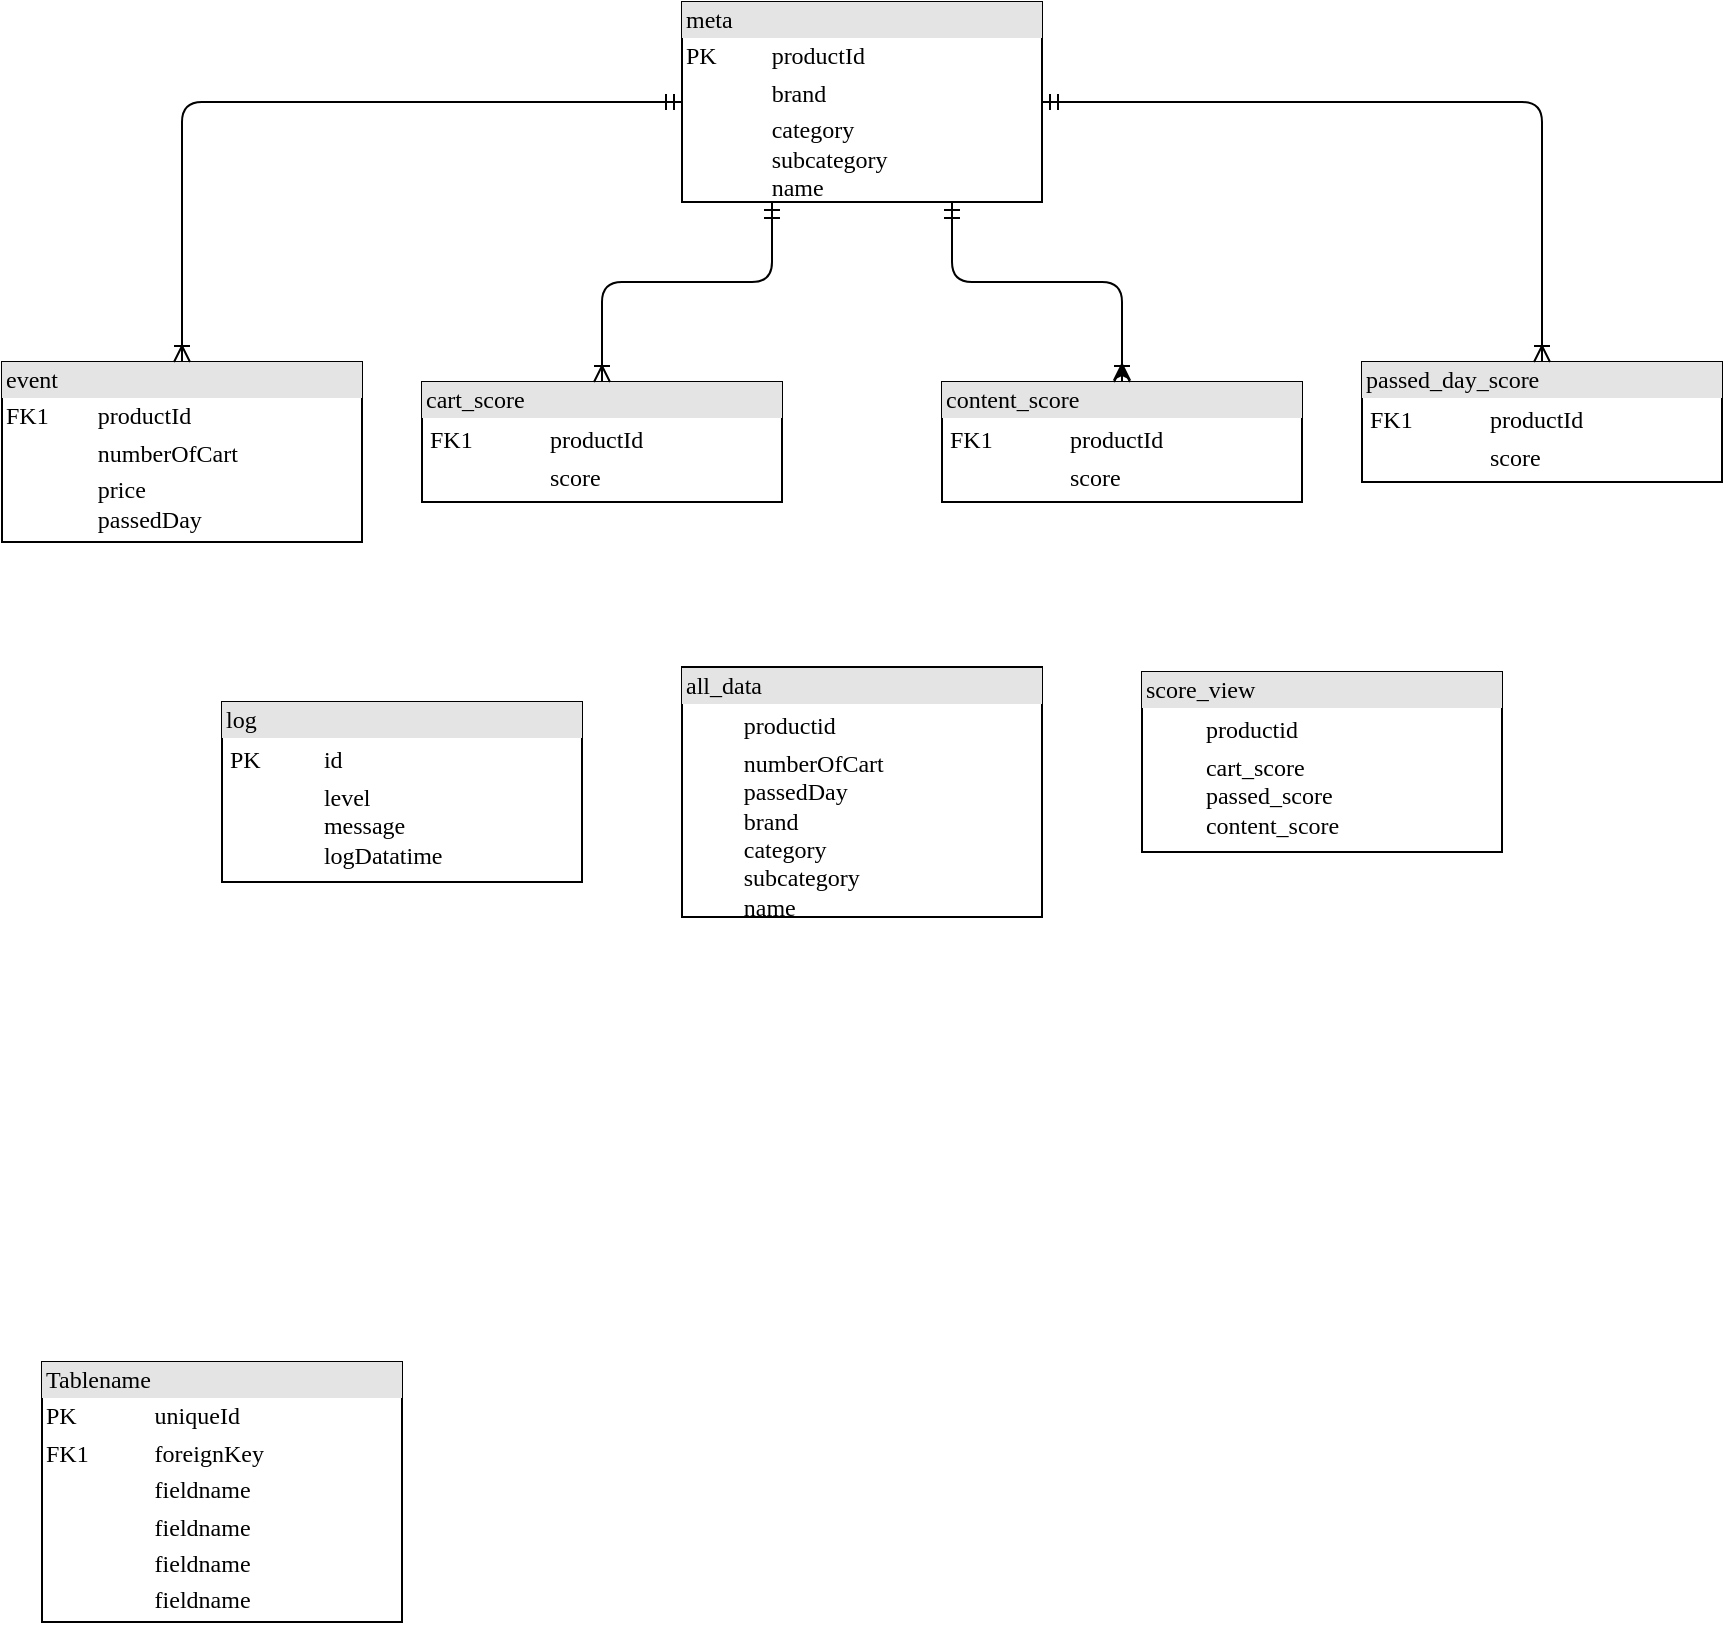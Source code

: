<mxfile version="14.9.3" type="github">
  <diagram name="Page-1" id="2ca16b54-16f6-2749-3443-fa8db7711227">
    <mxGraphModel dx="1186" dy="787" grid="1" gridSize="10" guides="1" tooltips="1" connect="1" arrows="1" fold="1" page="1" pageScale="1" pageWidth="1100" pageHeight="850" background="none" math="0" shadow="0">
      <root>
        <mxCell id="0" />
        <mxCell id="1" parent="0" />
        <mxCell id="2ed32ef02a7f4228-1" value="&lt;div style=&quot;box-sizing: border-box ; width: 100% ; background: #e4e4e4 ; padding: 2px&quot;&gt;meta&lt;/div&gt;&lt;table style=&quot;width: 100% ; font-size: 1em&quot; cellpadding=&quot;2&quot; cellspacing=&quot;0&quot;&gt;&lt;tbody&gt;&lt;tr&gt;&lt;td&gt;PK&lt;/td&gt;&lt;td&gt;productId&lt;/td&gt;&lt;/tr&gt;&lt;tr&gt;&lt;td&gt;&lt;br&gt;&lt;/td&gt;&lt;td&gt;brand&lt;/td&gt;&lt;/tr&gt;&lt;tr&gt;&lt;td&gt;&lt;/td&gt;&lt;td&gt;category&lt;br&gt;subcategory&lt;br&gt;name&lt;/td&gt;&lt;/tr&gt;&lt;/tbody&gt;&lt;/table&gt;" style="verticalAlign=top;align=left;overflow=fill;html=1;rounded=0;shadow=0;comic=0;labelBackgroundColor=none;strokeWidth=1;fontFamily=Verdana;fontSize=12" parent="1" vertex="1">
          <mxGeometry x="430" width="180" height="100" as="geometry" />
        </mxCell>
        <mxCell id="2ed32ef02a7f4228-4" value="&lt;div style=&quot;box-sizing: border-box ; width: 100% ; background: #e4e4e4 ; padding: 2px&quot;&gt;cart_score&lt;/div&gt;&lt;table style=&quot;width: 100% ; font-size: 1em&quot; cellpadding=&quot;2&quot; cellspacing=&quot;0&quot;&gt;&lt;tbody&gt;&lt;tr&gt;&lt;td&gt;&lt;table cellpadding=&quot;2&quot; cellspacing=&quot;0&quot; style=&quot;font-size: 1em ; width: 180px&quot;&gt;&lt;tbody&gt;&lt;tr&gt;&lt;td&gt;FK1&lt;/td&gt;&lt;td&gt;productId&lt;/td&gt;&lt;/tr&gt;&lt;tr&gt;&lt;td&gt;&lt;/td&gt;&lt;td&gt;score&lt;/td&gt;&lt;/tr&gt;&lt;tr&gt;&lt;td&gt;&lt;br&gt;&lt;/td&gt;&lt;td&gt;&lt;br&gt;&lt;/td&gt;&lt;/tr&gt;&lt;/tbody&gt;&lt;/table&gt;&lt;/td&gt;&lt;td&gt;&lt;br&gt;&lt;/td&gt;&lt;/tr&gt;&lt;tr&gt;&lt;td&gt;&lt;/td&gt;&lt;td&gt;&lt;/td&gt;&lt;/tr&gt;&lt;/tbody&gt;&lt;/table&gt;" style="verticalAlign=top;align=left;overflow=fill;html=1;rounded=0;shadow=0;comic=0;labelBackgroundColor=none;strokeWidth=1;fontFamily=Verdana;fontSize=12" parent="1" vertex="1">
          <mxGeometry x="300" y="190" width="180" height="60" as="geometry" />
        </mxCell>
        <mxCell id="2ed32ef02a7f4228-5" value="&lt;div style=&quot;box-sizing: border-box ; width: 100% ; background: #e4e4e4 ; padding: 2px&quot;&gt;event&lt;/div&gt;&lt;table style=&quot;width: 100% ; font-size: 1em&quot; cellpadding=&quot;2&quot; cellspacing=&quot;0&quot;&gt;&lt;tbody&gt;&lt;tr&gt;&lt;td&gt;FK1&lt;/td&gt;&lt;td&gt;productId&lt;/td&gt;&lt;/tr&gt;&lt;tr&gt;&lt;td&gt;&lt;br&gt;&lt;/td&gt;&lt;td&gt;numberOfCart&lt;/td&gt;&lt;/tr&gt;&lt;tr&gt;&lt;td&gt;&lt;/td&gt;&lt;td&gt;price&lt;br&gt;passedDay&lt;br&gt;&lt;/td&gt;&lt;/tr&gt;&lt;/tbody&gt;&lt;/table&gt;" style="verticalAlign=top;align=left;overflow=fill;html=1;rounded=0;shadow=0;comic=0;labelBackgroundColor=none;strokeWidth=1;fontFamily=Verdana;fontSize=12" parent="1" vertex="1">
          <mxGeometry x="90" y="180" width="180" height="90" as="geometry" />
        </mxCell>
        <mxCell id="2ed32ef02a7f4228-12" value="&lt;div style=&quot;box-sizing: border-box ; width: 100% ; background: #e4e4e4 ; padding: 2px&quot;&gt;Tablename&lt;/div&gt;&lt;table style=&quot;width: 100% ; font-size: 1em&quot; cellpadding=&quot;2&quot; cellspacing=&quot;0&quot;&gt;&lt;tbody&gt;&lt;tr&gt;&lt;td&gt;PK&lt;/td&gt;&lt;td&gt;uniqueId&lt;/td&gt;&lt;/tr&gt;&lt;tr&gt;&lt;td&gt;FK1&lt;/td&gt;&lt;td&gt;foreignKey&lt;/td&gt;&lt;/tr&gt;&lt;tr&gt;&lt;td&gt;&lt;/td&gt;&lt;td&gt;fieldname&lt;/td&gt;&lt;/tr&gt;&lt;tr&gt;&lt;td&gt;&lt;br&gt;&lt;/td&gt;&lt;td&gt;fieldname&lt;br&gt;&lt;/td&gt;&lt;/tr&gt;&lt;tr&gt;&lt;td&gt;&lt;br&gt;&lt;/td&gt;&lt;td&gt;fieldname&lt;br&gt;&lt;/td&gt;&lt;/tr&gt;&lt;tr&gt;&lt;td&gt;&lt;br&gt;&lt;/td&gt;&lt;td&gt;fieldname&lt;br&gt;&lt;/td&gt;&lt;/tr&gt;&lt;/tbody&gt;&lt;/table&gt;" style="verticalAlign=top;align=left;overflow=fill;html=1;rounded=0;shadow=0;comic=0;labelBackgroundColor=none;strokeWidth=1;fontFamily=Verdana;fontSize=12" parent="1" vertex="1">
          <mxGeometry x="110" y="680" width="180" height="130" as="geometry" />
        </mxCell>
        <mxCell id="L6ZnzC5z1ZtEPUOtzPUI-10" style="edgeStyle=orthogonalEdgeStyle;rounded=0;orthogonalLoop=1;jettySize=auto;html=1;exitX=0.5;exitY=0;exitDx=0;exitDy=0;" edge="1" parent="1" source="L6ZnzC5z1ZtEPUOtzPUI-2">
          <mxGeometry relative="1" as="geometry">
            <mxPoint x="650" y="180" as="targetPoint" />
          </mxGeometry>
        </mxCell>
        <mxCell id="L6ZnzC5z1ZtEPUOtzPUI-2" value="&lt;div style=&quot;box-sizing: border-box ; width: 100% ; background: #e4e4e4 ; padding: 2px&quot;&gt;content_score&lt;/div&gt;&lt;table style=&quot;width: 100% ; font-size: 1em&quot; cellpadding=&quot;2&quot; cellspacing=&quot;0&quot;&gt;&lt;tbody&gt;&lt;tr&gt;&lt;td&gt;&lt;table cellpadding=&quot;2&quot; cellspacing=&quot;0&quot; style=&quot;font-size: 1em ; width: 180px&quot;&gt;&lt;tbody&gt;&lt;tr&gt;&lt;td&gt;FK1&lt;/td&gt;&lt;td&gt;productId&lt;/td&gt;&lt;/tr&gt;&lt;tr&gt;&lt;td&gt;&lt;/td&gt;&lt;td&gt;score&lt;/td&gt;&lt;/tr&gt;&lt;tr&gt;&lt;td&gt;&lt;br&gt;&lt;/td&gt;&lt;td&gt;&lt;br&gt;&lt;/td&gt;&lt;/tr&gt;&lt;/tbody&gt;&lt;/table&gt;&lt;/td&gt;&lt;td&gt;&lt;br&gt;&lt;/td&gt;&lt;/tr&gt;&lt;tr&gt;&lt;td&gt;&lt;/td&gt;&lt;td&gt;&lt;/td&gt;&lt;/tr&gt;&lt;/tbody&gt;&lt;/table&gt;" style="verticalAlign=top;align=left;overflow=fill;html=1;rounded=0;shadow=0;comic=0;labelBackgroundColor=none;strokeWidth=1;fontFamily=Verdana;fontSize=12" vertex="1" parent="1">
          <mxGeometry x="560" y="190" width="180" height="60" as="geometry" />
        </mxCell>
        <mxCell id="L6ZnzC5z1ZtEPUOtzPUI-3" value="&lt;div style=&quot;box-sizing: border-box ; width: 100% ; background: #e4e4e4 ; padding: 2px&quot;&gt;passed_day_score&lt;/div&gt;&lt;table style=&quot;width: 100% ; font-size: 1em&quot; cellpadding=&quot;2&quot; cellspacing=&quot;0&quot;&gt;&lt;tbody&gt;&lt;tr&gt;&lt;td&gt;&lt;table cellpadding=&quot;2&quot; cellspacing=&quot;0&quot; style=&quot;font-size: 1em ; width: 180px&quot;&gt;&lt;tbody&gt;&lt;tr&gt;&lt;td&gt;FK1&lt;/td&gt;&lt;td&gt;productId&lt;/td&gt;&lt;/tr&gt;&lt;tr&gt;&lt;td&gt;&lt;/td&gt;&lt;td&gt;score&lt;/td&gt;&lt;/tr&gt;&lt;tr&gt;&lt;td&gt;&lt;br&gt;&lt;/td&gt;&lt;td&gt;&lt;br&gt;&lt;/td&gt;&lt;/tr&gt;&lt;/tbody&gt;&lt;/table&gt;&lt;/td&gt;&lt;td&gt;&lt;br&gt;&lt;/td&gt;&lt;/tr&gt;&lt;tr&gt;&lt;td&gt;&lt;/td&gt;&lt;td&gt;&lt;/td&gt;&lt;/tr&gt;&lt;/tbody&gt;&lt;/table&gt;" style="verticalAlign=top;align=left;overflow=fill;html=1;rounded=0;shadow=0;comic=0;labelBackgroundColor=none;strokeWidth=1;fontFamily=Verdana;fontSize=12" vertex="1" parent="1">
          <mxGeometry x="770" y="180" width="180" height="60" as="geometry" />
        </mxCell>
        <mxCell id="L6ZnzC5z1ZtEPUOtzPUI-4" value="" style="edgeStyle=orthogonalEdgeStyle;html=1;endArrow=ERoneToMany;startArrow=ERmandOne;labelBackgroundColor=none;fontFamily=Verdana;fontSize=12;align=left;exitX=0.25;exitY=1;entryX=0.5;entryY=0;exitDx=0;exitDy=0;entryDx=0;entryDy=0;" edge="1" parent="1" source="2ed32ef02a7f4228-1" target="2ed32ef02a7f4228-4">
          <mxGeometry width="100" height="100" relative="1" as="geometry">
            <mxPoint x="790" y="210" as="sourcePoint" />
            <mxPoint x="370" y="480" as="targetPoint" />
            <Array as="points">
              <mxPoint x="475" y="140" />
              <mxPoint x="390" y="140" />
            </Array>
          </mxGeometry>
        </mxCell>
        <mxCell id="L6ZnzC5z1ZtEPUOtzPUI-7" value="" style="edgeStyle=orthogonalEdgeStyle;html=1;endArrow=ERoneToMany;startArrow=ERmandOne;labelBackgroundColor=none;fontFamily=Verdana;fontSize=12;align=left;exitX=0;exitY=0.5;entryX=0.5;entryY=0;exitDx=0;exitDy=0;entryDx=0;entryDy=0;" edge="1" parent="1" source="2ed32ef02a7f4228-1" target="2ed32ef02a7f4228-5">
          <mxGeometry width="100" height="100" relative="1" as="geometry">
            <mxPoint x="530" y="110" as="sourcePoint" />
            <mxPoint x="370" y="400" as="targetPoint" />
            <Array as="points">
              <mxPoint x="180" y="50" />
            </Array>
          </mxGeometry>
        </mxCell>
        <mxCell id="L6ZnzC5z1ZtEPUOtzPUI-8" value="" style="edgeStyle=orthogonalEdgeStyle;html=1;endArrow=ERoneToMany;startArrow=ERmandOne;labelBackgroundColor=none;fontFamily=Verdana;fontSize=12;align=left;exitX=1;exitY=0.5;entryX=0.5;entryY=0;exitDx=0;exitDy=0;entryDx=0;entryDy=0;" edge="1" parent="1" source="2ed32ef02a7f4228-1" target="L6ZnzC5z1ZtEPUOtzPUI-3">
          <mxGeometry width="100" height="100" relative="1" as="geometry">
            <mxPoint x="530" y="110" as="sourcePoint" />
            <mxPoint x="530" y="250" as="targetPoint" />
            <Array as="points">
              <mxPoint x="860" y="50" />
            </Array>
          </mxGeometry>
        </mxCell>
        <mxCell id="L6ZnzC5z1ZtEPUOtzPUI-9" value="" style="edgeStyle=orthogonalEdgeStyle;html=1;endArrow=ERoneToMany;startArrow=ERmandOne;labelBackgroundColor=none;fontFamily=Verdana;fontSize=12;align=left;exitX=0.75;exitY=1;entryX=0.5;entryY=0;exitDx=0;exitDy=0;entryDx=0;entryDy=0;" edge="1" parent="1" source="2ed32ef02a7f4228-1" target="L6ZnzC5z1ZtEPUOtzPUI-2">
          <mxGeometry width="100" height="100" relative="1" as="geometry">
            <mxPoint x="485" y="110" as="sourcePoint" />
            <mxPoint x="400" y="230" as="targetPoint" />
            <Array as="points">
              <mxPoint x="565" y="140" />
              <mxPoint x="650" y="140" />
            </Array>
          </mxGeometry>
        </mxCell>
        <mxCell id="L6ZnzC5z1ZtEPUOtzPUI-11" value="&lt;div style=&quot;box-sizing: border-box ; width: 100% ; background: #e4e4e4 ; padding: 2px&quot;&gt;log&lt;/div&gt;&lt;table style=&quot;width: 100% ; font-size: 1em&quot; cellpadding=&quot;2&quot; cellspacing=&quot;0&quot;&gt;&lt;tbody&gt;&lt;tr&gt;&lt;td&gt;&lt;table cellpadding=&quot;2&quot; cellspacing=&quot;0&quot; style=&quot;font-size: 1em ; width: 180px&quot;&gt;&lt;tbody&gt;&lt;tr&gt;&lt;td&gt;&lt;span style=&quot;white-space: pre&quot;&gt;PK &lt;/span&gt;&lt;br&gt;&lt;/td&gt;&lt;td&gt;id&lt;/td&gt;&lt;/tr&gt;&lt;tr&gt;&lt;td&gt;&lt;/td&gt;&lt;td&gt;level&lt;br&gt;message&lt;br&gt;logDatatime&lt;/td&gt;&lt;/tr&gt;&lt;tr&gt;&lt;td&gt;&lt;br&gt;&lt;/td&gt;&lt;td&gt;&lt;br&gt;&lt;/td&gt;&lt;/tr&gt;&lt;/tbody&gt;&lt;/table&gt;&lt;/td&gt;&lt;td&gt;&lt;br&gt;&lt;/td&gt;&lt;/tr&gt;&lt;tr&gt;&lt;td&gt;&lt;/td&gt;&lt;td&gt;&lt;/td&gt;&lt;/tr&gt;&lt;/tbody&gt;&lt;/table&gt;" style="verticalAlign=top;align=left;overflow=fill;html=1;rounded=0;shadow=0;comic=0;labelBackgroundColor=none;strokeWidth=1;fontFamily=Verdana;fontSize=12" vertex="1" parent="1">
          <mxGeometry x="200" y="350" width="180" height="90" as="geometry" />
        </mxCell>
        <mxCell id="L6ZnzC5z1ZtEPUOtzPUI-12" value="&lt;div style=&quot;box-sizing: border-box ; width: 100% ; background: #e4e4e4 ; padding: 2px&quot;&gt;score_view&lt;/div&gt;&lt;table style=&quot;width: 100% ; font-size: 1em&quot; cellpadding=&quot;2&quot; cellspacing=&quot;0&quot;&gt;&lt;tbody&gt;&lt;tr&gt;&lt;td&gt;&lt;table cellpadding=&quot;2&quot; cellspacing=&quot;0&quot; style=&quot;font-size: 1em ; width: 180px&quot;&gt;&lt;tbody&gt;&lt;tr&gt;&lt;td&gt;&lt;span style=&quot;white-space: pre&quot;&gt;   &lt;/span&gt;&lt;br&gt;&lt;/td&gt;&lt;td&gt;productid&lt;/td&gt;&lt;/tr&gt;&lt;tr&gt;&lt;td&gt;&lt;/td&gt;&lt;td&gt;cart_score&lt;br&gt;passed_score&lt;br&gt;content_score&lt;/td&gt;&lt;/tr&gt;&lt;tr&gt;&lt;td&gt;&lt;br&gt;&lt;/td&gt;&lt;td&gt;&lt;br&gt;&lt;/td&gt;&lt;/tr&gt;&lt;/tbody&gt;&lt;/table&gt;&lt;/td&gt;&lt;td&gt;&lt;br&gt;&lt;/td&gt;&lt;/tr&gt;&lt;tr&gt;&lt;td&gt;&lt;/td&gt;&lt;td&gt;&lt;/td&gt;&lt;/tr&gt;&lt;/tbody&gt;&lt;/table&gt;" style="verticalAlign=top;align=left;overflow=fill;html=1;rounded=0;shadow=0;comic=0;labelBackgroundColor=none;strokeWidth=1;fontFamily=Verdana;fontSize=12" vertex="1" parent="1">
          <mxGeometry x="660" y="335" width="180" height="90" as="geometry" />
        </mxCell>
        <mxCell id="L6ZnzC5z1ZtEPUOtzPUI-13" value="&lt;div style=&quot;box-sizing: border-box ; width: 100% ; background: #e4e4e4 ; padding: 2px&quot;&gt;all_data&lt;/div&gt;&lt;table style=&quot;width: 100% ; font-size: 1em&quot; cellpadding=&quot;2&quot; cellspacing=&quot;0&quot;&gt;&lt;tbody&gt;&lt;tr&gt;&lt;td&gt;&lt;table cellpadding=&quot;2&quot; cellspacing=&quot;0&quot; style=&quot;font-size: 1em ; width: 180px&quot;&gt;&lt;tbody&gt;&lt;tr&gt;&lt;td&gt;&lt;span style=&quot;white-space: pre&quot;&gt;   &lt;/span&gt;&lt;br&gt;&lt;/td&gt;&lt;td&gt;productid&lt;/td&gt;&lt;/tr&gt;&lt;tr&gt;&lt;td&gt;&lt;/td&gt;&lt;td&gt;numberOfCart&lt;br&gt;passedDay&lt;br&gt;brand&lt;br&gt;category&lt;br&gt;subcategory&lt;br&gt;name&lt;/td&gt;&lt;/tr&gt;&lt;tr&gt;&lt;td&gt;&lt;br&gt;&lt;/td&gt;&lt;td&gt;&lt;br&gt;&lt;/td&gt;&lt;/tr&gt;&lt;/tbody&gt;&lt;/table&gt;&lt;/td&gt;&lt;td&gt;&lt;br&gt;&lt;/td&gt;&lt;/tr&gt;&lt;tr&gt;&lt;td&gt;&lt;/td&gt;&lt;td&gt;&lt;/td&gt;&lt;/tr&gt;&lt;/tbody&gt;&lt;/table&gt;" style="verticalAlign=top;align=left;overflow=fill;html=1;rounded=0;shadow=0;comic=0;labelBackgroundColor=none;strokeWidth=1;fontFamily=Verdana;fontSize=12" vertex="1" parent="1">
          <mxGeometry x="430" y="332.5" width="180" height="125" as="geometry" />
        </mxCell>
        <mxCell id="L6ZnzC5z1ZtEPUOtzPUI-14" value="" style="shape=image;html=1;verticalAlign=top;verticalLabelPosition=bottom;labelBackgroundColor=#ffffff;imageAspect=0;aspect=fixed;image=https://cdn0.iconfinder.com/data/icons/zondicons/20/view-show-128.png" vertex="1" parent="1">
          <mxGeometry x="580" y="332" width="20" height="20" as="geometry" />
        </mxCell>
        <mxCell id="L6ZnzC5z1ZtEPUOtzPUI-15" value="" style="shape=image;html=1;verticalAlign=top;verticalLabelPosition=bottom;labelBackgroundColor=#ffffff;imageAspect=0;aspect=fixed;image=https://cdn0.iconfinder.com/data/icons/zondicons/20/view-show-128.png" vertex="1" parent="1">
          <mxGeometry x="810" y="332.5" width="20" height="20" as="geometry" />
        </mxCell>
      </root>
    </mxGraphModel>
  </diagram>
</mxfile>
